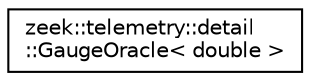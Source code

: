 digraph "Graphical Class Hierarchy"
{
 // LATEX_PDF_SIZE
  edge [fontname="Helvetica",fontsize="10",labelfontname="Helvetica",labelfontsize="10"];
  node [fontname="Helvetica",fontsize="10",shape=record];
  rankdir="LR";
  Node0 [label="zeek::telemetry::detail\l::GaugeOracle\< double \>",height=0.2,width=0.4,color="black", fillcolor="white", style="filled",URL="$d4/d68/namespacezeek_1_1telemetry_1_1detail.html#db/d8c/structzeek_1_1telemetry_1_1detail_1_1GaugeOracle_3_01double_01_4",tooltip=" "];
}
